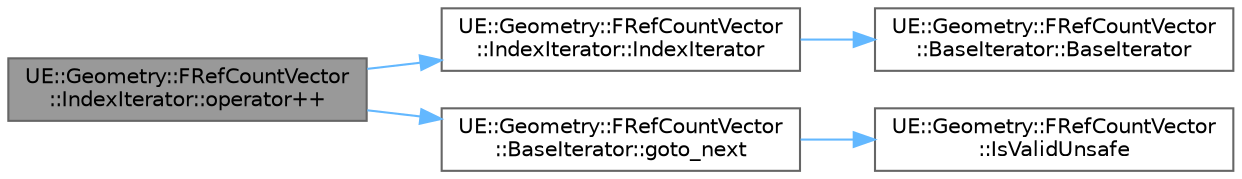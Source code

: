 digraph "UE::Geometry::FRefCountVector::IndexIterator::operator++"
{
 // INTERACTIVE_SVG=YES
 // LATEX_PDF_SIZE
  bgcolor="transparent";
  edge [fontname=Helvetica,fontsize=10,labelfontname=Helvetica,labelfontsize=10];
  node [fontname=Helvetica,fontsize=10,shape=box,height=0.2,width=0.4];
  rankdir="LR";
  Node1 [id="Node000001",label="UE::Geometry::FRefCountVector\l::IndexIterator::operator++",height=0.2,width=0.4,color="gray40", fillcolor="grey60", style="filled", fontcolor="black",tooltip=" "];
  Node1 -> Node2 [id="edge1_Node000001_Node000002",color="steelblue1",style="solid",tooltip=" "];
  Node2 [id="Node000002",label="UE::Geometry::FRefCountVector\l::IndexIterator::IndexIterator",height=0.2,width=0.4,color="grey40", fillcolor="white", style="filled",URL="$d0/dbb/classUE_1_1Geometry_1_1FRefCountVector_1_1IndexIterator.html#a876ac721f203af7a4356b43272f6f050",tooltip=" "];
  Node2 -> Node3 [id="edge2_Node000002_Node000003",color="steelblue1",style="solid",tooltip=" "];
  Node3 [id="Node000003",label="UE::Geometry::FRefCountVector\l::BaseIterator::BaseIterator",height=0.2,width=0.4,color="grey40", fillcolor="white", style="filled",URL="$d6/d1b/classUE_1_1Geometry_1_1FRefCountVector_1_1BaseIterator.html#adafdc9934c2f160d59027dc2be61fc79",tooltip=" "];
  Node1 -> Node4 [id="edge3_Node000001_Node000004",color="steelblue1",style="solid",tooltip=" "];
  Node4 [id="Node000004",label="UE::Geometry::FRefCountVector\l::BaseIterator::goto_next",height=0.2,width=0.4,color="grey40", fillcolor="white", style="filled",URL="$d6/d1b/classUE_1_1Geometry_1_1FRefCountVector_1_1BaseIterator.html#a6c13b1fe865961596aff24405b27a578",tooltip=" "];
  Node4 -> Node5 [id="edge4_Node000004_Node000005",color="steelblue1",style="solid",tooltip=" "];
  Node5 [id="Node000005",label="UE::Geometry::FRefCountVector\l::IsValidUnsafe",height=0.2,width=0.4,color="grey40", fillcolor="white", style="filled",URL="$d8/d44/classUE_1_1Geometry_1_1FRefCountVector.html#a80d3a8b7df12af77567256de1e082e67",tooltip=" "];
}
